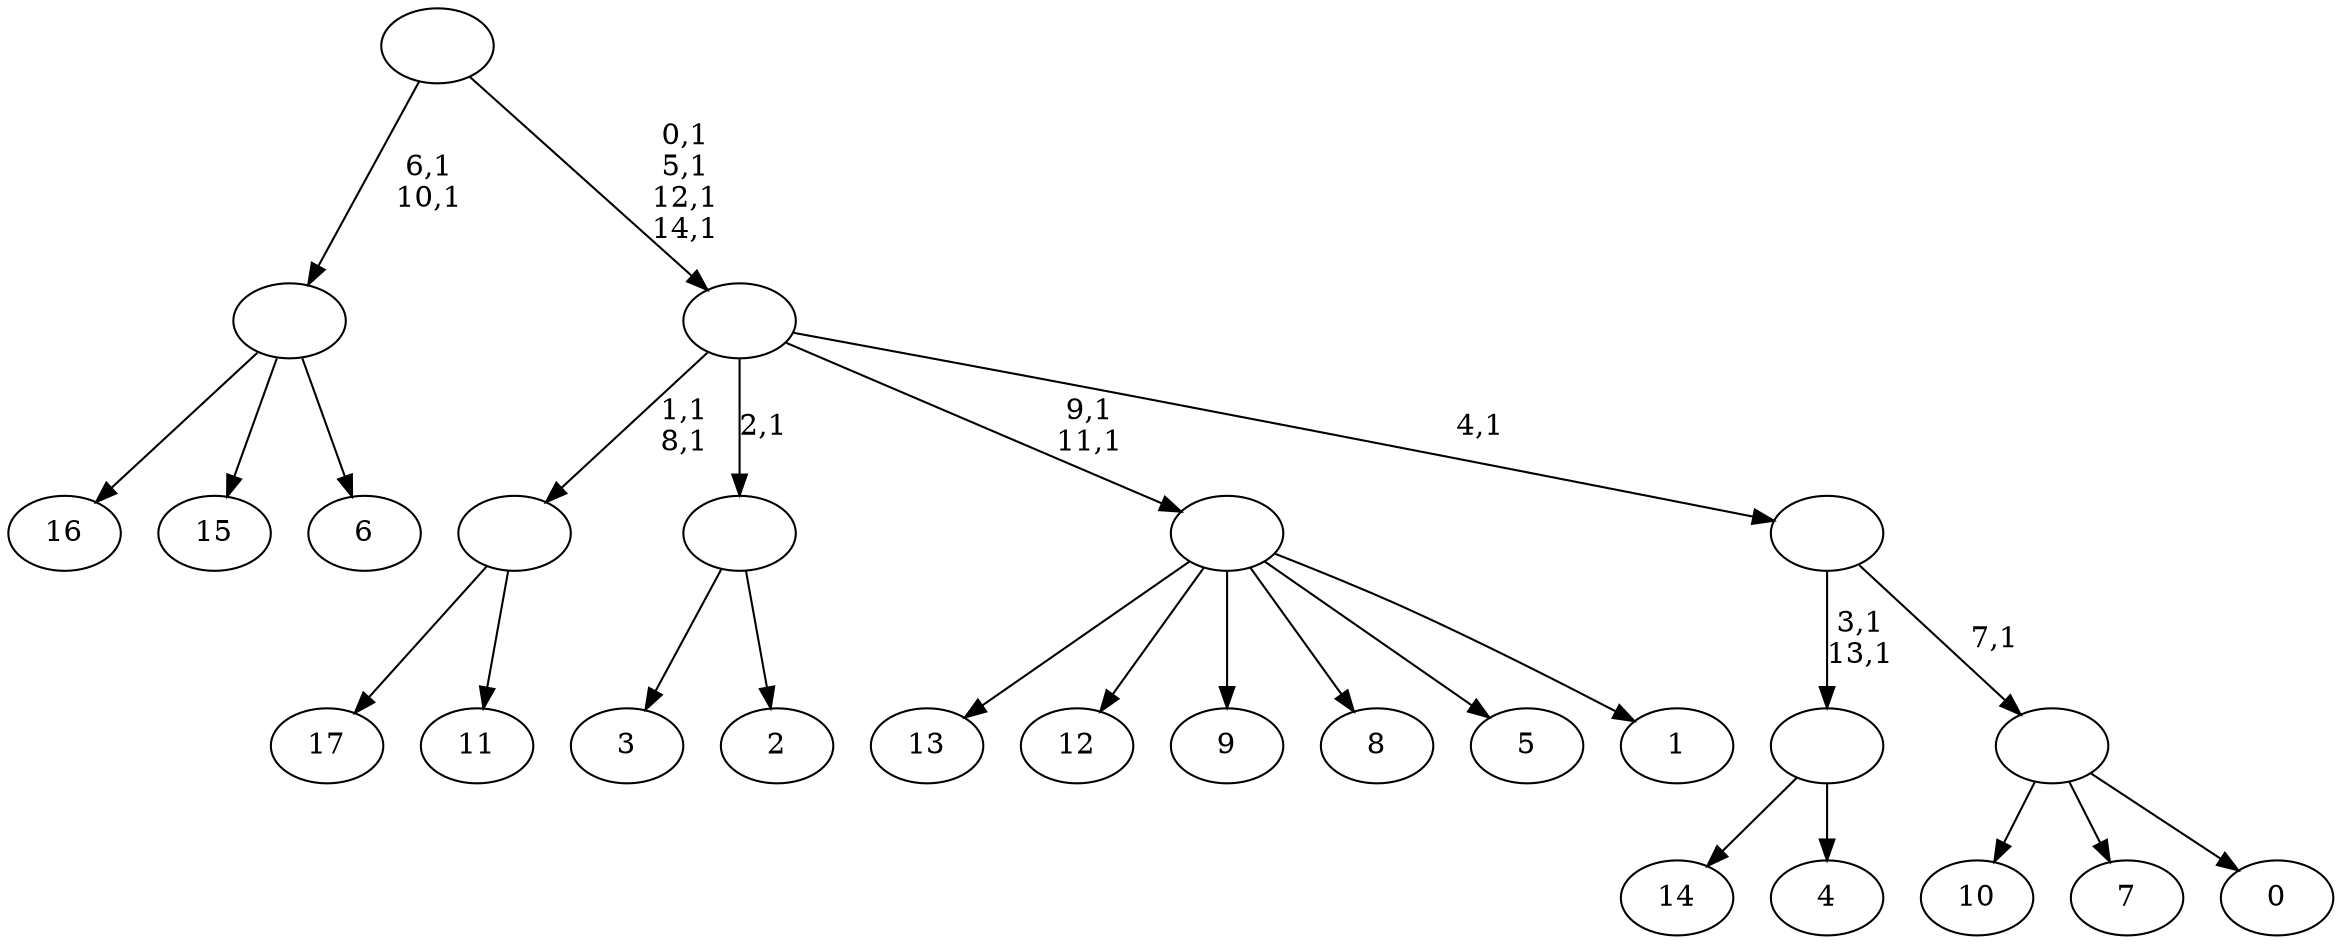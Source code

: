 digraph T {
	33 [label="17"]
	32 [label="16"]
	31 [label="15"]
	30 [label="14"]
	29 [label="13"]
	28 [label="12"]
	27 [label="11"]
	26 [label=""]
	24 [label="10"]
	23 [label="9"]
	22 [label="8"]
	21 [label="7"]
	20 [label="6"]
	19 [label=""]
	17 [label="5"]
	16 [label="4"]
	15 [label=""]
	13 [label="3"]
	12 [label="2"]
	11 [label=""]
	10 [label="1"]
	9 [label=""]
	7 [label="0"]
	6 [label=""]
	5 [label=""]
	4 [label=""]
	0 [label=""]
	26 -> 33 [label=""]
	26 -> 27 [label=""]
	19 -> 32 [label=""]
	19 -> 31 [label=""]
	19 -> 20 [label=""]
	15 -> 30 [label=""]
	15 -> 16 [label=""]
	11 -> 13 [label=""]
	11 -> 12 [label=""]
	9 -> 29 [label=""]
	9 -> 28 [label=""]
	9 -> 23 [label=""]
	9 -> 22 [label=""]
	9 -> 17 [label=""]
	9 -> 10 [label=""]
	6 -> 24 [label=""]
	6 -> 21 [label=""]
	6 -> 7 [label=""]
	5 -> 15 [label="3,1\n13,1"]
	5 -> 6 [label="7,1"]
	4 -> 9 [label="9,1\n11,1"]
	4 -> 26 [label="1,1\n8,1"]
	4 -> 11 [label="2,1"]
	4 -> 5 [label="4,1"]
	0 -> 4 [label="0,1\n5,1\n12,1\n14,1"]
	0 -> 19 [label="6,1\n10,1"]
}
